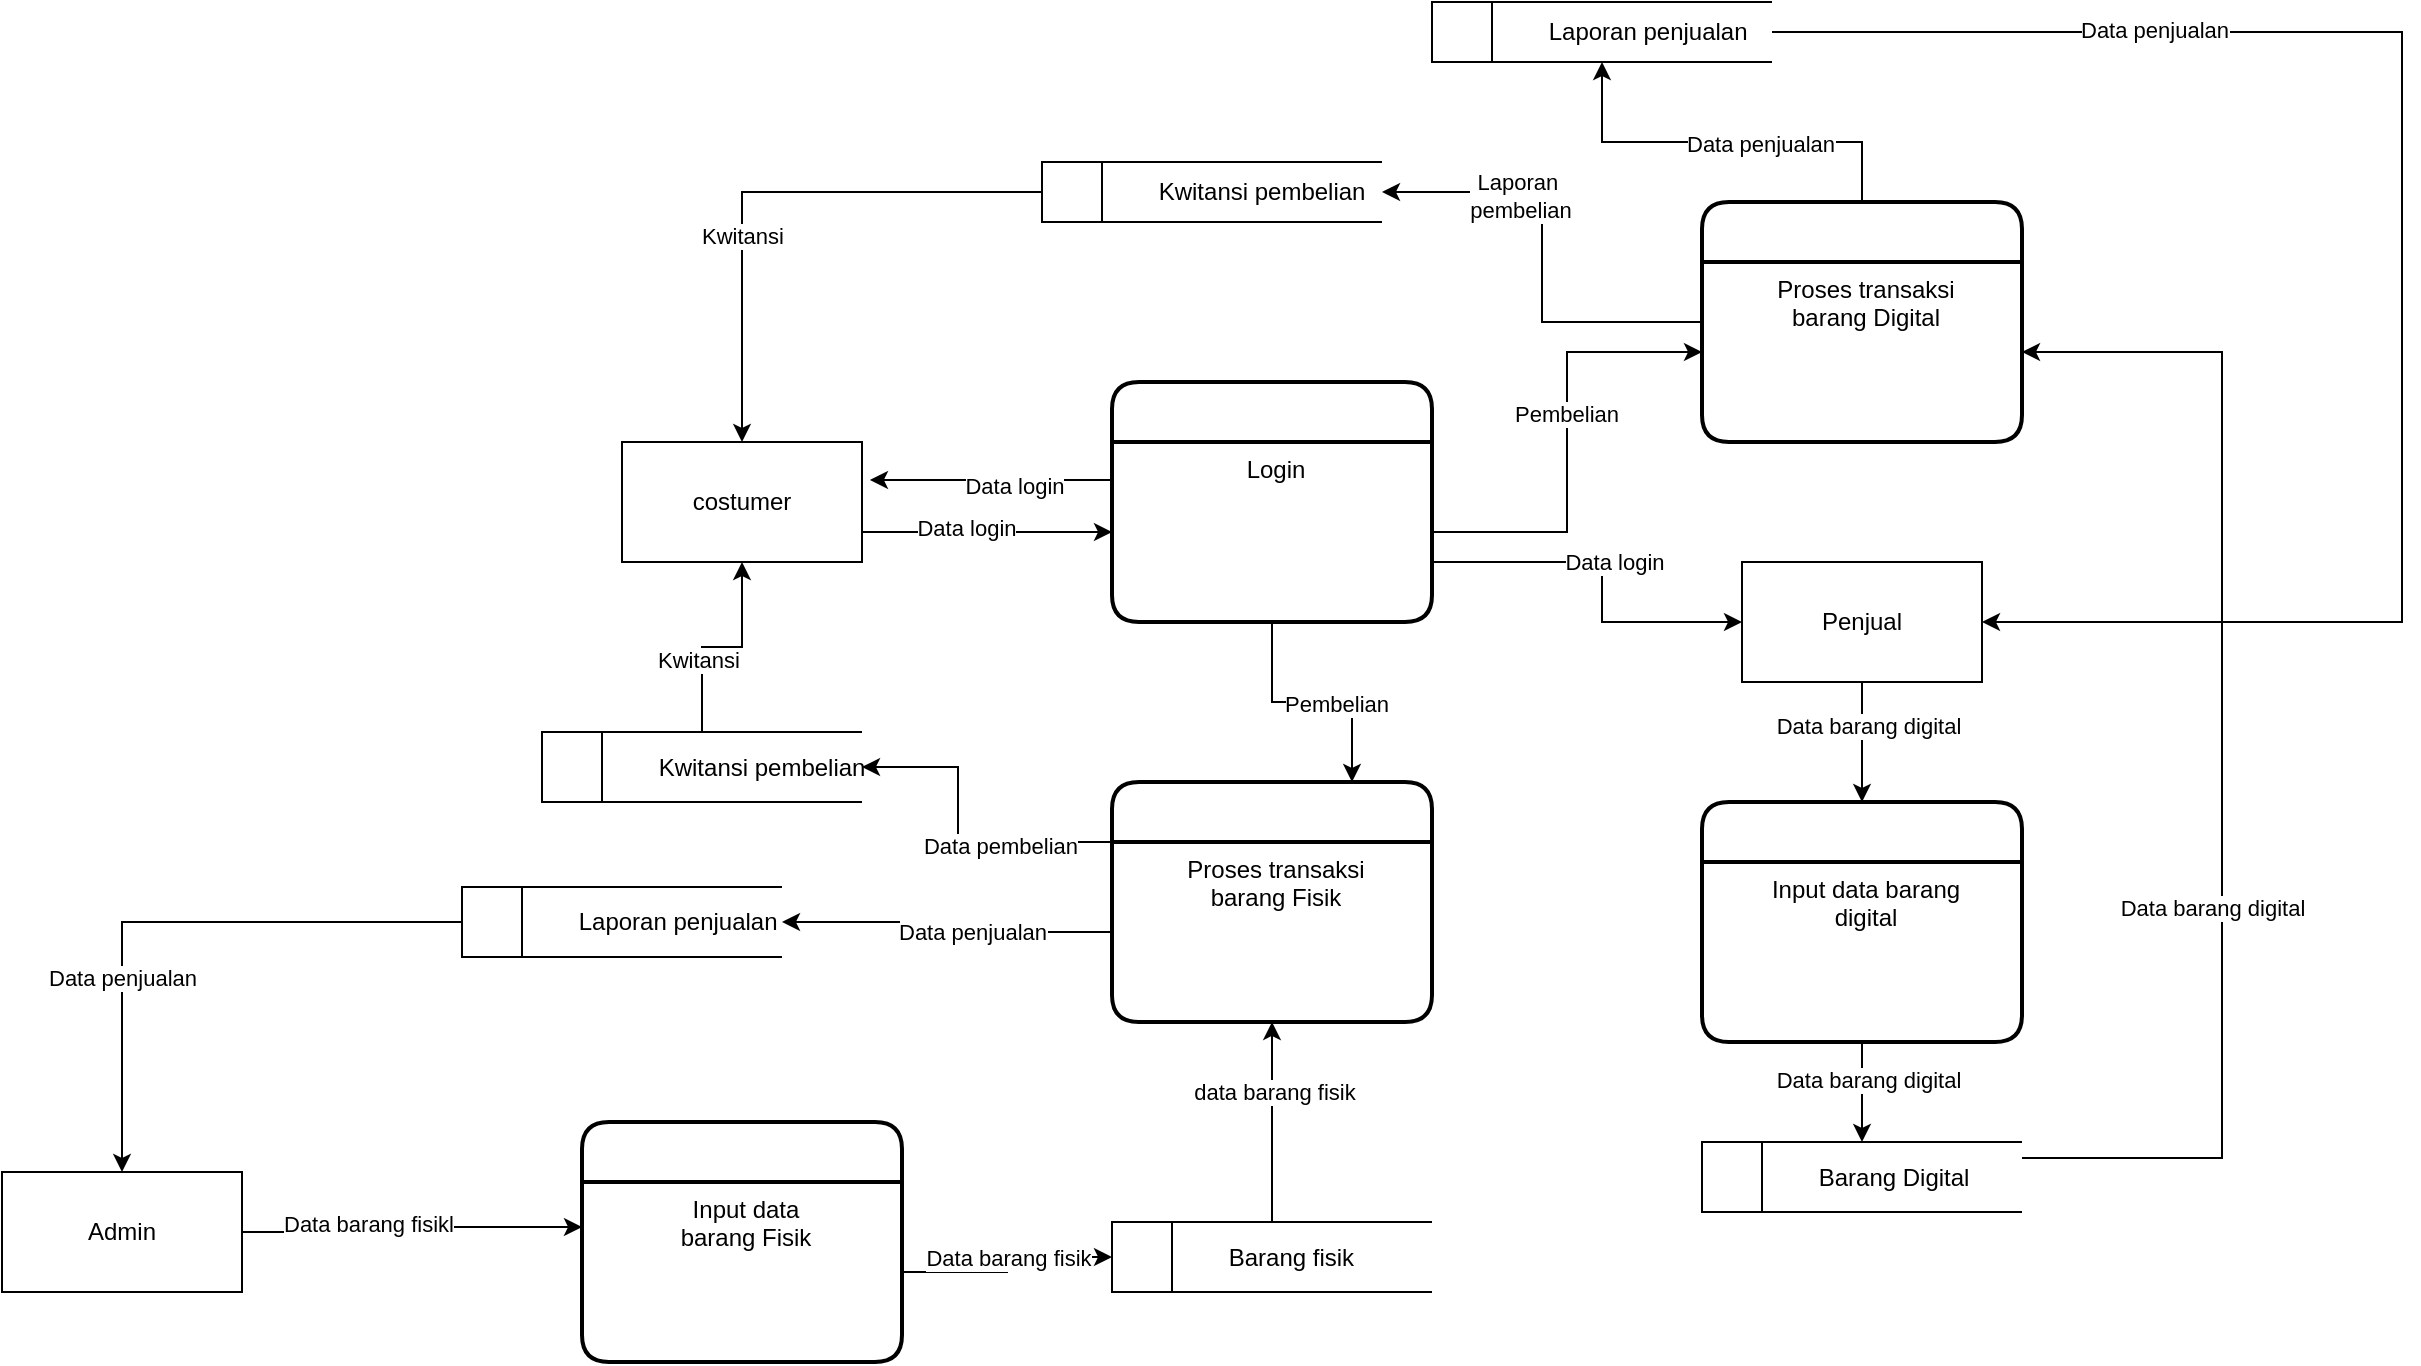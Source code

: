 <mxfile version="15.8.7" type="device"><diagram id="REjM_rSFD0EZKHpaY7BX" name="Page-1"><mxGraphModel dx="1871" dy="508" grid="1" gridSize="10" guides="1" tooltips="1" connect="1" arrows="1" fold="1" page="1" pageScale="1" pageWidth="850" pageHeight="1100" math="0" shadow="0"><root><mxCell id="0"/><mxCell id="1" parent="0"/><mxCell id="-FpHsgy0lbUkpUQsl0c4-27" style="edgeStyle=orthogonalEdgeStyle;rounded=0;orthogonalLoop=1;jettySize=auto;html=1;entryX=0;entryY=0.5;entryDx=0;entryDy=0;" edge="1" parent="1" target="-FpHsgy0lbUkpUQsl0c4-26"><mxGeometry relative="1" as="geometry"><mxPoint x="140" y="305" as="sourcePoint"/><Array as="points"><mxPoint x="240" y="305"/><mxPoint x="240" y="305"/></Array></mxGeometry></mxCell><mxCell id="-FpHsgy0lbUkpUQsl0c4-29" value="Data login" style="edgeLabel;html=1;align=center;verticalAlign=middle;resizable=0;points=[];" vertex="1" connectable="0" parent="-FpHsgy0lbUkpUQsl0c4-27"><mxGeometry x="-0.17" y="2" relative="1" as="geometry"><mxPoint as="offset"/></mxGeometry></mxCell><mxCell id="-FpHsgy0lbUkpUQsl0c4-25" value="" style="swimlane;childLayout=stackLayout;horizontal=1;startSize=30;horizontalStack=0;rounded=1;fontSize=14;fontStyle=0;strokeWidth=2;resizeParent=0;resizeLast=1;shadow=0;dashed=0;align=center;" vertex="1" parent="1"><mxGeometry x="265" y="230" width="160" height="120" as="geometry"/></mxCell><mxCell id="-FpHsgy0lbUkpUQsl0c4-26" value="Login" style="align=center;strokeColor=none;fillColor=none;spacingLeft=4;fontSize=12;verticalAlign=top;resizable=0;rotatable=0;part=1;" vertex="1" parent="-FpHsgy0lbUkpUQsl0c4-25"><mxGeometry y="30" width="160" height="90" as="geometry"/></mxCell><mxCell id="-FpHsgy0lbUkpUQsl0c4-28" style="edgeStyle=orthogonalEdgeStyle;rounded=0;orthogonalLoop=1;jettySize=auto;html=1;entryX=1.033;entryY=0.15;entryDx=0;entryDy=0;entryPerimeter=0;" edge="1" parent="1" source="-FpHsgy0lbUkpUQsl0c4-26"><mxGeometry relative="1" as="geometry"><mxPoint x="143.96" y="279" as="targetPoint"/><Array as="points"><mxPoint x="300" y="279"/><mxPoint x="300" y="279"/></Array></mxGeometry></mxCell><mxCell id="-FpHsgy0lbUkpUQsl0c4-30" value="Data login" style="edgeLabel;html=1;align=center;verticalAlign=middle;resizable=0;points=[];" vertex="1" connectable="0" parent="-FpHsgy0lbUkpUQsl0c4-28"><mxGeometry x="-0.184" y="3" relative="1" as="geometry"><mxPoint as="offset"/></mxGeometry></mxCell><mxCell id="-FpHsgy0lbUkpUQsl0c4-63" style="edgeStyle=orthogonalEdgeStyle;rounded=0;orthogonalLoop=1;jettySize=auto;html=1;entryX=0.5;entryY=1;entryDx=0;entryDy=0;" edge="1" parent="1" source="-FpHsgy0lbUkpUQsl0c4-31" target="-FpHsgy0lbUkpUQsl0c4-62"><mxGeometry relative="1" as="geometry"><Array as="points"><mxPoint x="640" y="110"/><mxPoint x="510" y="110"/></Array></mxGeometry></mxCell><mxCell id="-FpHsgy0lbUkpUQsl0c4-66" value="Data penjualan" style="edgeLabel;html=1;align=center;verticalAlign=middle;resizable=0;points=[];" vertex="1" connectable="0" parent="-FpHsgy0lbUkpUQsl0c4-63"><mxGeometry x="-0.183" y="1" relative="1" as="geometry"><mxPoint as="offset"/></mxGeometry></mxCell><mxCell id="-FpHsgy0lbUkpUQsl0c4-72" style="edgeStyle=orthogonalEdgeStyle;rounded=0;orthogonalLoop=1;jettySize=auto;html=1;entryX=1;entryY=0.5;entryDx=0;entryDy=0;" edge="1" parent="1" source="-FpHsgy0lbUkpUQsl0c4-31" target="-FpHsgy0lbUkpUQsl0c4-71"><mxGeometry relative="1" as="geometry"/></mxCell><mxCell id="-FpHsgy0lbUkpUQsl0c4-73" value="Laporan&amp;nbsp;&lt;br&gt;pembelian" style="edgeLabel;html=1;align=center;verticalAlign=middle;resizable=0;points=[];" vertex="1" connectable="0" parent="-FpHsgy0lbUkpUQsl0c4-72"><mxGeometry x="0.392" y="2" relative="1" as="geometry"><mxPoint as="offset"/></mxGeometry></mxCell><mxCell id="-FpHsgy0lbUkpUQsl0c4-31" value="" style="swimlane;childLayout=stackLayout;horizontal=1;startSize=30;horizontalStack=0;rounded=1;fontSize=14;fontStyle=0;strokeWidth=2;resizeParent=0;resizeLast=1;shadow=0;dashed=0;align=center;" vertex="1" parent="1"><mxGeometry x="560" y="140" width="160" height="120" as="geometry"/></mxCell><mxCell id="-FpHsgy0lbUkpUQsl0c4-32" value="Proses transaksi&#10;barang Digital" style="align=center;strokeColor=none;fillColor=none;spacingLeft=4;fontSize=12;verticalAlign=top;resizable=0;rotatable=0;part=1;" vertex="1" parent="-FpHsgy0lbUkpUQsl0c4-31"><mxGeometry y="30" width="160" height="90" as="geometry"/></mxCell><mxCell id="-FpHsgy0lbUkpUQsl0c4-35" style="edgeStyle=orthogonalEdgeStyle;rounded=0;orthogonalLoop=1;jettySize=auto;html=1;entryX=0;entryY=0.5;entryDx=0;entryDy=0;" edge="1" parent="1" source="-FpHsgy0lbUkpUQsl0c4-26" target="-FpHsgy0lbUkpUQsl0c4-42"><mxGeometry relative="1" as="geometry"><mxPoint x="570" y="320" as="targetPoint"/><Array as="points"><mxPoint x="510" y="320"/><mxPoint x="510" y="350"/></Array></mxGeometry></mxCell><mxCell id="-FpHsgy0lbUkpUQsl0c4-37" value="Data login" style="edgeLabel;html=1;align=center;verticalAlign=middle;resizable=0;points=[];" vertex="1" connectable="0" parent="-FpHsgy0lbUkpUQsl0c4-35"><mxGeometry x="-0.231" y="-1" relative="1" as="geometry"><mxPoint x="20" y="-1" as="offset"/></mxGeometry></mxCell><mxCell id="-FpHsgy0lbUkpUQsl0c4-41" value="costumer" style="rounded=0;whiteSpace=wrap;html=1;" vertex="1" parent="1"><mxGeometry x="20" y="260" width="120" height="60" as="geometry"/></mxCell><mxCell id="-FpHsgy0lbUkpUQsl0c4-45" style="edgeStyle=orthogonalEdgeStyle;rounded=0;orthogonalLoop=1;jettySize=auto;html=1;entryX=0.5;entryY=0;entryDx=0;entryDy=0;" edge="1" parent="1" source="-FpHsgy0lbUkpUQsl0c4-42" target="-FpHsgy0lbUkpUQsl0c4-43"><mxGeometry relative="1" as="geometry"/></mxCell><mxCell id="-FpHsgy0lbUkpUQsl0c4-46" value="Data barang digital" style="edgeLabel;html=1;align=center;verticalAlign=middle;resizable=0;points=[];" vertex="1" connectable="0" parent="-FpHsgy0lbUkpUQsl0c4-45"><mxGeometry x="-0.273" y="3" relative="1" as="geometry"><mxPoint as="offset"/></mxGeometry></mxCell><mxCell id="-FpHsgy0lbUkpUQsl0c4-42" value="Penjual" style="rounded=0;whiteSpace=wrap;html=1;" vertex="1" parent="1"><mxGeometry x="580" y="320" width="120" height="60" as="geometry"/></mxCell><mxCell id="-FpHsgy0lbUkpUQsl0c4-43" value="" style="swimlane;childLayout=stackLayout;horizontal=1;startSize=30;horizontalStack=0;rounded=1;fontSize=14;fontStyle=0;strokeWidth=2;resizeParent=0;resizeLast=1;shadow=0;dashed=0;align=center;" vertex="1" parent="1"><mxGeometry x="560" y="440" width="160" height="120" as="geometry"/></mxCell><mxCell id="-FpHsgy0lbUkpUQsl0c4-44" value="Input data barang&#10;digital" style="align=center;strokeColor=none;fillColor=none;spacingLeft=4;fontSize=12;verticalAlign=top;resizable=0;rotatable=0;part=1;" vertex="1" parent="-FpHsgy0lbUkpUQsl0c4-43"><mxGeometry y="30" width="160" height="90" as="geometry"/></mxCell><mxCell id="-FpHsgy0lbUkpUQsl0c4-52" style="edgeStyle=orthogonalEdgeStyle;rounded=0;orthogonalLoop=1;jettySize=auto;html=1;entryX=1;entryY=0.5;entryDx=0;entryDy=0;" edge="1" parent="1" source="-FpHsgy0lbUkpUQsl0c4-49" target="-FpHsgy0lbUkpUQsl0c4-32"><mxGeometry relative="1" as="geometry"><Array as="points"><mxPoint x="820" y="618"/><mxPoint x="820" y="215"/></Array></mxGeometry></mxCell><mxCell id="-FpHsgy0lbUkpUQsl0c4-54" value="Data barang digital" style="edgeLabel;html=1;align=center;verticalAlign=middle;resizable=0;points=[];" vertex="1" connectable="0" parent="-FpHsgy0lbUkpUQsl0c4-52"><mxGeometry x="-0.254" relative="1" as="geometry"><mxPoint x="-5" as="offset"/></mxGeometry></mxCell><mxCell id="-FpHsgy0lbUkpUQsl0c4-49" value="&lt;span style=&quot;white-space: pre&quot;&gt;&#9;&lt;/span&gt;&lt;span style=&quot;white-space: pre&quot;&gt;&#9;&lt;/span&gt;Barang Digital" style="html=1;dashed=0;whitespace=wrap;shape=mxgraph.dfd.dataStoreID;align=left;spacingLeft=3;points=[[0,0],[0.5,0],[1,0],[0,0.5],[1,0.5],[0,1],[0.5,1],[1,1]];" vertex="1" parent="1"><mxGeometry x="560" y="610" width="160" height="35" as="geometry"/></mxCell><mxCell id="-FpHsgy0lbUkpUQsl0c4-50" style="edgeStyle=orthogonalEdgeStyle;rounded=0;orthogonalLoop=1;jettySize=auto;html=1;entryX=0.5;entryY=0;entryDx=0;entryDy=0;" edge="1" parent="1" source="-FpHsgy0lbUkpUQsl0c4-44" target="-FpHsgy0lbUkpUQsl0c4-49"><mxGeometry relative="1" as="geometry"/></mxCell><mxCell id="-FpHsgy0lbUkpUQsl0c4-51" value="Data barang digital" style="edgeLabel;html=1;align=center;verticalAlign=middle;resizable=0;points=[];" vertex="1" connectable="0" parent="-FpHsgy0lbUkpUQsl0c4-50"><mxGeometry x="-0.25" y="3" relative="1" as="geometry"><mxPoint as="offset"/></mxGeometry></mxCell><mxCell id="-FpHsgy0lbUkpUQsl0c4-55" style="edgeStyle=orthogonalEdgeStyle;rounded=0;orthogonalLoop=1;jettySize=auto;html=1;entryX=0;entryY=0.5;entryDx=0;entryDy=0;" edge="1" parent="1" source="-FpHsgy0lbUkpUQsl0c4-26" target="-FpHsgy0lbUkpUQsl0c4-32"><mxGeometry relative="1" as="geometry"/></mxCell><mxCell id="-FpHsgy0lbUkpUQsl0c4-56" value="Pembelian" style="edgeLabel;html=1;align=center;verticalAlign=middle;resizable=0;points=[];" vertex="1" connectable="0" parent="-FpHsgy0lbUkpUQsl0c4-55"><mxGeometry x="0.126" y="1" relative="1" as="geometry"><mxPoint as="offset"/></mxGeometry></mxCell><mxCell id="-FpHsgy0lbUkpUQsl0c4-64" style="edgeStyle=orthogonalEdgeStyle;rounded=0;orthogonalLoop=1;jettySize=auto;html=1;entryX=1;entryY=0.5;entryDx=0;entryDy=0;" edge="1" parent="1" source="-FpHsgy0lbUkpUQsl0c4-62" target="-FpHsgy0lbUkpUQsl0c4-42"><mxGeometry relative="1" as="geometry"><Array as="points"><mxPoint x="910" y="55"/><mxPoint x="910" y="350"/></Array></mxGeometry></mxCell><mxCell id="-FpHsgy0lbUkpUQsl0c4-65" value="Data penjualan" style="edgeLabel;html=1;align=center;verticalAlign=middle;resizable=0;points=[];" vertex="1" connectable="0" parent="-FpHsgy0lbUkpUQsl0c4-64"><mxGeometry x="-0.534" y="1" relative="1" as="geometry"><mxPoint as="offset"/></mxGeometry></mxCell><mxCell id="-FpHsgy0lbUkpUQsl0c4-62" value="&lt;span style=&quot;white-space: pre&quot;&gt;&#9;&lt;/span&gt;&lt;span style=&quot;white-space: pre&quot;&gt;&#9;&lt;/span&gt;Laporan penjualan" style="html=1;dashed=0;whitespace=wrap;shape=mxgraph.dfd.dataStoreID;align=left;spacingLeft=3;points=[[0,0],[0.5,0],[1,0],[0,0.5],[1,0.5],[0,1],[0.5,1],[1,1]];" vertex="1" parent="1"><mxGeometry x="425" y="40" width="170" height="30" as="geometry"/></mxCell><mxCell id="-FpHsgy0lbUkpUQsl0c4-74" style="edgeStyle=orthogonalEdgeStyle;rounded=0;orthogonalLoop=1;jettySize=auto;html=1;entryX=0.5;entryY=0;entryDx=0;entryDy=0;" edge="1" parent="1" source="-FpHsgy0lbUkpUQsl0c4-71" target="-FpHsgy0lbUkpUQsl0c4-41"><mxGeometry relative="1" as="geometry"/></mxCell><mxCell id="-FpHsgy0lbUkpUQsl0c4-75" value="Kwitansi" style="edgeLabel;html=1;align=center;verticalAlign=middle;resizable=0;points=[];" vertex="1" connectable="0" parent="-FpHsgy0lbUkpUQsl0c4-74"><mxGeometry x="0.248" relative="1" as="geometry"><mxPoint as="offset"/></mxGeometry></mxCell><mxCell id="-FpHsgy0lbUkpUQsl0c4-71" value="&lt;span style=&quot;white-space: pre&quot;&gt;&#9;&lt;/span&gt;&lt;span style=&quot;white-space: pre&quot;&gt;&#9;&lt;/span&gt;Kwitansi pembelian" style="html=1;dashed=0;whitespace=wrap;shape=mxgraph.dfd.dataStoreID;align=left;spacingLeft=3;points=[[0,0],[0.5,0],[1,0],[0,0.5],[1,0.5],[0,1],[0.5,1],[1,1]];" vertex="1" parent="1"><mxGeometry x="230" y="120" width="170" height="30" as="geometry"/></mxCell><mxCell id="-FpHsgy0lbUkpUQsl0c4-79" style="edgeStyle=orthogonalEdgeStyle;rounded=0;orthogonalLoop=1;jettySize=auto;html=1;entryX=0;entryY=0.25;entryDx=0;entryDy=0;" edge="1" parent="1" source="-FpHsgy0lbUkpUQsl0c4-76" target="-FpHsgy0lbUkpUQsl0c4-78"><mxGeometry relative="1" as="geometry"/></mxCell><mxCell id="-FpHsgy0lbUkpUQsl0c4-80" value="Data barang fisikl" style="edgeLabel;html=1;align=center;verticalAlign=middle;resizable=0;points=[];" vertex="1" connectable="0" parent="-FpHsgy0lbUkpUQsl0c4-79"><mxGeometry x="-0.274" y="4" relative="1" as="geometry"><mxPoint as="offset"/></mxGeometry></mxCell><mxCell id="-FpHsgy0lbUkpUQsl0c4-76" value="Admin" style="rounded=0;whiteSpace=wrap;html=1;" vertex="1" parent="1"><mxGeometry x="-290" y="625" width="120" height="60" as="geometry"/></mxCell><mxCell id="-FpHsgy0lbUkpUQsl0c4-77" value="" style="swimlane;childLayout=stackLayout;horizontal=1;startSize=30;horizontalStack=0;rounded=1;fontSize=14;fontStyle=0;strokeWidth=2;resizeParent=0;resizeLast=1;shadow=0;dashed=0;align=center;" vertex="1" parent="1"><mxGeometry y="600" width="160" height="120" as="geometry"/></mxCell><mxCell id="-FpHsgy0lbUkpUQsl0c4-78" value="Input data&#10;barang Fisik" style="align=center;strokeColor=none;fillColor=none;spacingLeft=4;fontSize=12;verticalAlign=top;resizable=0;rotatable=0;part=1;" vertex="1" parent="-FpHsgy0lbUkpUQsl0c4-77"><mxGeometry y="30" width="160" height="90" as="geometry"/></mxCell><mxCell id="-FpHsgy0lbUkpUQsl0c4-86" style="edgeStyle=orthogonalEdgeStyle;rounded=0;orthogonalLoop=1;jettySize=auto;html=1;entryX=0.5;entryY=1;entryDx=0;entryDy=0;" edge="1" parent="1" source="-FpHsgy0lbUkpUQsl0c4-81" target="-FpHsgy0lbUkpUQsl0c4-85"><mxGeometry relative="1" as="geometry"/></mxCell><mxCell id="-FpHsgy0lbUkpUQsl0c4-87" value="data barang fisik" style="edgeLabel;html=1;align=center;verticalAlign=middle;resizable=0;points=[];" vertex="1" connectable="0" parent="-FpHsgy0lbUkpUQsl0c4-86"><mxGeometry x="0.3" y="-1" relative="1" as="geometry"><mxPoint as="offset"/></mxGeometry></mxCell><mxCell id="-FpHsgy0lbUkpUQsl0c4-81" value="&lt;span style=&quot;white-space: pre&quot;&gt;&#9;&lt;/span&gt;&lt;span style=&quot;white-space: pre&quot;&gt;&#9;&lt;/span&gt;Barang fisik" style="html=1;dashed=0;whitespace=wrap;shape=mxgraph.dfd.dataStoreID;align=left;spacingLeft=3;points=[[0,0],[0.5,0],[1,0],[0,0.5],[1,0.5],[0,1],[0.5,1],[1,1]];" vertex="1" parent="1"><mxGeometry x="265" y="650" width="160" height="35" as="geometry"/></mxCell><mxCell id="-FpHsgy0lbUkpUQsl0c4-82" style="edgeStyle=orthogonalEdgeStyle;rounded=0;orthogonalLoop=1;jettySize=auto;html=1;entryX=0;entryY=0.5;entryDx=0;entryDy=0;" edge="1" parent="1" source="-FpHsgy0lbUkpUQsl0c4-78" target="-FpHsgy0lbUkpUQsl0c4-81"><mxGeometry relative="1" as="geometry"/></mxCell><mxCell id="-FpHsgy0lbUkpUQsl0c4-83" value="Data barang fisik" style="edgeLabel;html=1;align=center;verticalAlign=middle;resizable=0;points=[];" vertex="1" connectable="0" parent="-FpHsgy0lbUkpUQsl0c4-82"><mxGeometry x="-0.238" relative="1" as="geometry"><mxPoint x="10" y="-7" as="offset"/></mxGeometry></mxCell><mxCell id="-FpHsgy0lbUkpUQsl0c4-84" value="" style="swimlane;childLayout=stackLayout;horizontal=1;startSize=30;horizontalStack=0;rounded=1;fontSize=14;fontStyle=0;strokeWidth=2;resizeParent=0;resizeLast=1;shadow=0;dashed=0;align=center;" vertex="1" parent="1"><mxGeometry x="265" y="430" width="160" height="120" as="geometry"/></mxCell><mxCell id="-FpHsgy0lbUkpUQsl0c4-85" value="Proses transaksi&#10;barang Fisik" style="align=center;strokeColor=none;fillColor=none;spacingLeft=4;fontSize=12;verticalAlign=top;resizable=0;rotatable=0;part=1;" vertex="1" parent="-FpHsgy0lbUkpUQsl0c4-84"><mxGeometry y="30" width="160" height="90" as="geometry"/></mxCell><mxCell id="-FpHsgy0lbUkpUQsl0c4-88" style="edgeStyle=orthogonalEdgeStyle;rounded=0;orthogonalLoop=1;jettySize=auto;html=1;entryX=0.75;entryY=0;entryDx=0;entryDy=0;" edge="1" parent="1" source="-FpHsgy0lbUkpUQsl0c4-26" target="-FpHsgy0lbUkpUQsl0c4-84"><mxGeometry relative="1" as="geometry"/></mxCell><mxCell id="-FpHsgy0lbUkpUQsl0c4-89" value="Pembelian" style="edgeLabel;html=1;align=center;verticalAlign=middle;resizable=0;points=[];" vertex="1" connectable="0" parent="-FpHsgy0lbUkpUQsl0c4-88"><mxGeometry x="0.2" y="-1" relative="1" as="geometry"><mxPoint as="offset"/></mxGeometry></mxCell><mxCell id="-FpHsgy0lbUkpUQsl0c4-93" style="edgeStyle=orthogonalEdgeStyle;rounded=0;orthogonalLoop=1;jettySize=auto;html=1;entryX=0.5;entryY=0;entryDx=0;entryDy=0;" edge="1" parent="1" source="-FpHsgy0lbUkpUQsl0c4-90" target="-FpHsgy0lbUkpUQsl0c4-76"><mxGeometry relative="1" as="geometry"/></mxCell><mxCell id="-FpHsgy0lbUkpUQsl0c4-94" value="Data penjualan" style="edgeLabel;html=1;align=center;verticalAlign=middle;resizable=0;points=[];" vertex="1" connectable="0" parent="-FpHsgy0lbUkpUQsl0c4-93"><mxGeometry x="0.339" relative="1" as="geometry"><mxPoint as="offset"/></mxGeometry></mxCell><mxCell id="-FpHsgy0lbUkpUQsl0c4-90" value="&lt;span style=&quot;white-space: pre&quot;&gt;&#9;&lt;/span&gt;&lt;span style=&quot;white-space: pre&quot;&gt;&#9;&lt;/span&gt;Laporan penjualan" style="html=1;dashed=0;whitespace=wrap;shape=mxgraph.dfd.dataStoreID;align=left;spacingLeft=3;points=[[0,0],[0.5,0],[1,0],[0,0.5],[1,0.5],[0,1],[0.5,1],[1,1]];" vertex="1" parent="1"><mxGeometry x="-60" y="482.5" width="160" height="35" as="geometry"/></mxCell><mxCell id="-FpHsgy0lbUkpUQsl0c4-91" style="edgeStyle=orthogonalEdgeStyle;rounded=0;orthogonalLoop=1;jettySize=auto;html=1;entryX=1;entryY=0.5;entryDx=0;entryDy=0;" edge="1" parent="1" source="-FpHsgy0lbUkpUQsl0c4-85" target="-FpHsgy0lbUkpUQsl0c4-90"><mxGeometry relative="1" as="geometry"/></mxCell><mxCell id="-FpHsgy0lbUkpUQsl0c4-92" value="Data penjualan" style="edgeLabel;html=1;align=center;verticalAlign=middle;resizable=0;points=[];" vertex="1" connectable="0" parent="-FpHsgy0lbUkpUQsl0c4-91"><mxGeometry x="-0.176" relative="1" as="geometry"><mxPoint as="offset"/></mxGeometry></mxCell><mxCell id="-FpHsgy0lbUkpUQsl0c4-98" value="" style="edgeStyle=orthogonalEdgeStyle;rounded=0;orthogonalLoop=1;jettySize=auto;html=1;" edge="1" parent="1" source="-FpHsgy0lbUkpUQsl0c4-95" target="-FpHsgy0lbUkpUQsl0c4-41"><mxGeometry relative="1" as="geometry"/></mxCell><mxCell id="-FpHsgy0lbUkpUQsl0c4-99" value="Kwitansi" style="edgeLabel;html=1;align=center;verticalAlign=middle;resizable=0;points=[];" vertex="1" connectable="0" parent="-FpHsgy0lbUkpUQsl0c4-98"><mxGeometry x="-0.314" y="2" relative="1" as="geometry"><mxPoint as="offset"/></mxGeometry></mxCell><mxCell id="-FpHsgy0lbUkpUQsl0c4-95" value="&lt;span style=&quot;white-space: pre&quot;&gt;&#9;&lt;/span&gt;&lt;span style=&quot;white-space: pre&quot;&gt;&#9;&lt;/span&gt;Kwitansi pembelian" style="html=1;dashed=0;whitespace=wrap;shape=mxgraph.dfd.dataStoreID;align=left;spacingLeft=3;points=[[0,0],[0.5,0],[1,0],[0,0.5],[1,0.5],[0,1],[0.5,1],[1,1]];" vertex="1" parent="1"><mxGeometry x="-20" y="405" width="160" height="35" as="geometry"/></mxCell><mxCell id="-FpHsgy0lbUkpUQsl0c4-96" style="edgeStyle=orthogonalEdgeStyle;rounded=0;orthogonalLoop=1;jettySize=auto;html=1;entryX=1;entryY=0.5;entryDx=0;entryDy=0;" edge="1" parent="1" source="-FpHsgy0lbUkpUQsl0c4-85" target="-FpHsgy0lbUkpUQsl0c4-95"><mxGeometry relative="1" as="geometry"><Array as="points"><mxPoint x="188" y="460"/><mxPoint x="188" y="423"/></Array></mxGeometry></mxCell><mxCell id="-FpHsgy0lbUkpUQsl0c4-97" value="Data pembelian" style="edgeLabel;html=1;align=center;verticalAlign=middle;resizable=0;points=[];" vertex="1" connectable="0" parent="-FpHsgy0lbUkpUQsl0c4-96"><mxGeometry x="-0.304" y="2" relative="1" as="geometry"><mxPoint as="offset"/></mxGeometry></mxCell></root></mxGraphModel></diagram></mxfile>